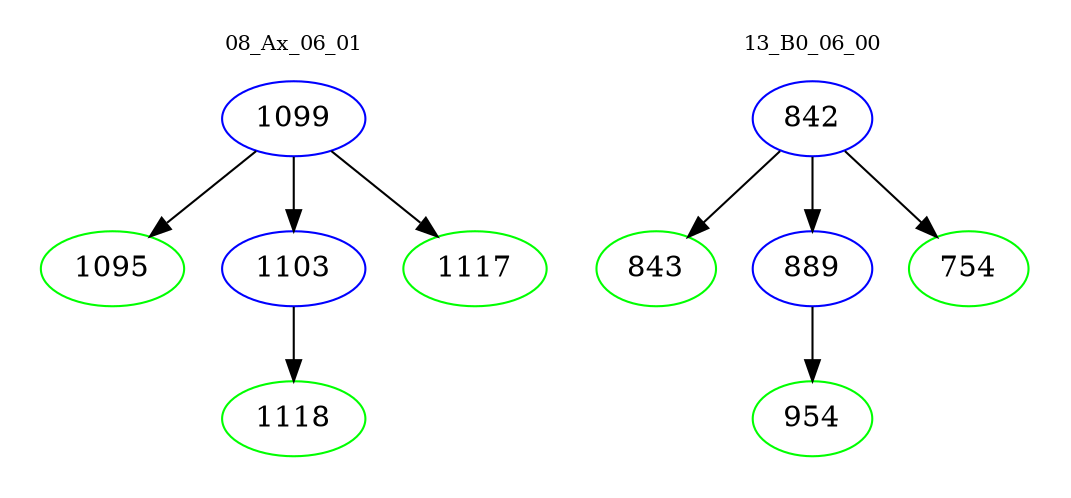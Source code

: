 digraph{
subgraph cluster_0 {
color = white
label = "08_Ax_06_01";
fontsize=10;
T0_1099 [label="1099", color="blue"]
T0_1099 -> T0_1095 [color="black"]
T0_1095 [label="1095", color="green"]
T0_1099 -> T0_1103 [color="black"]
T0_1103 [label="1103", color="blue"]
T0_1103 -> T0_1118 [color="black"]
T0_1118 [label="1118", color="green"]
T0_1099 -> T0_1117 [color="black"]
T0_1117 [label="1117", color="green"]
}
subgraph cluster_1 {
color = white
label = "13_B0_06_00";
fontsize=10;
T1_842 [label="842", color="blue"]
T1_842 -> T1_843 [color="black"]
T1_843 [label="843", color="green"]
T1_842 -> T1_889 [color="black"]
T1_889 [label="889", color="blue"]
T1_889 -> T1_954 [color="black"]
T1_954 [label="954", color="green"]
T1_842 -> T1_754 [color="black"]
T1_754 [label="754", color="green"]
}
}
